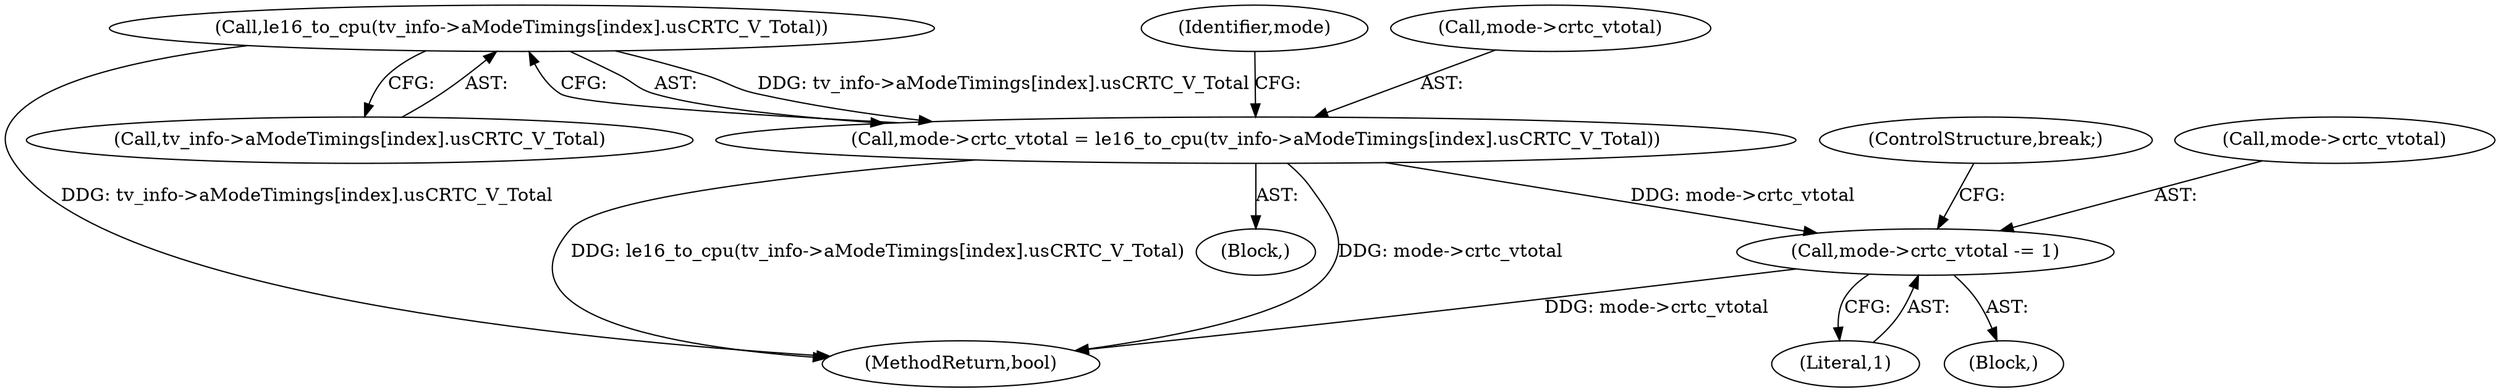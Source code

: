 digraph "0_linux_0031c41be5c529f8329e327b63cde92ba1284842@array" {
"1000224" [label="(Call,le16_to_cpu(tv_info->aModeTimings[index].usCRTC_V_Total))"];
"1000220" [label="(Call,mode->crtc_vtotal = le16_to_cpu(tv_info->aModeTimings[index].usCRTC_V_Total))"];
"1000363" [label="(Call,mode->crtc_vtotal -= 1)"];
"1000144" [label="(Block,)"];
"1000234" [label="(Identifier,mode)"];
"1000368" [label="(ControlStructure,break;)"];
"1000367" [label="(Literal,1)"];
"1000558" [label="(MethodReturn,bool)"];
"1000224" [label="(Call,le16_to_cpu(tv_info->aModeTimings[index].usCRTC_V_Total))"];
"1000225" [label="(Call,tv_info->aModeTimings[index].usCRTC_V_Total)"];
"1000363" [label="(Call,mode->crtc_vtotal -= 1)"];
"1000357" [label="(Block,)"];
"1000220" [label="(Call,mode->crtc_vtotal = le16_to_cpu(tv_info->aModeTimings[index].usCRTC_V_Total))"];
"1000364" [label="(Call,mode->crtc_vtotal)"];
"1000221" [label="(Call,mode->crtc_vtotal)"];
"1000224" -> "1000220"  [label="AST: "];
"1000224" -> "1000225"  [label="CFG: "];
"1000225" -> "1000224"  [label="AST: "];
"1000220" -> "1000224"  [label="CFG: "];
"1000224" -> "1000558"  [label="DDG: tv_info->aModeTimings[index].usCRTC_V_Total"];
"1000224" -> "1000220"  [label="DDG: tv_info->aModeTimings[index].usCRTC_V_Total"];
"1000220" -> "1000144"  [label="AST: "];
"1000221" -> "1000220"  [label="AST: "];
"1000234" -> "1000220"  [label="CFG: "];
"1000220" -> "1000558"  [label="DDG: mode->crtc_vtotal"];
"1000220" -> "1000558"  [label="DDG: le16_to_cpu(tv_info->aModeTimings[index].usCRTC_V_Total)"];
"1000220" -> "1000363"  [label="DDG: mode->crtc_vtotal"];
"1000363" -> "1000357"  [label="AST: "];
"1000363" -> "1000367"  [label="CFG: "];
"1000364" -> "1000363"  [label="AST: "];
"1000367" -> "1000363"  [label="AST: "];
"1000368" -> "1000363"  [label="CFG: "];
"1000363" -> "1000558"  [label="DDG: mode->crtc_vtotal"];
}

